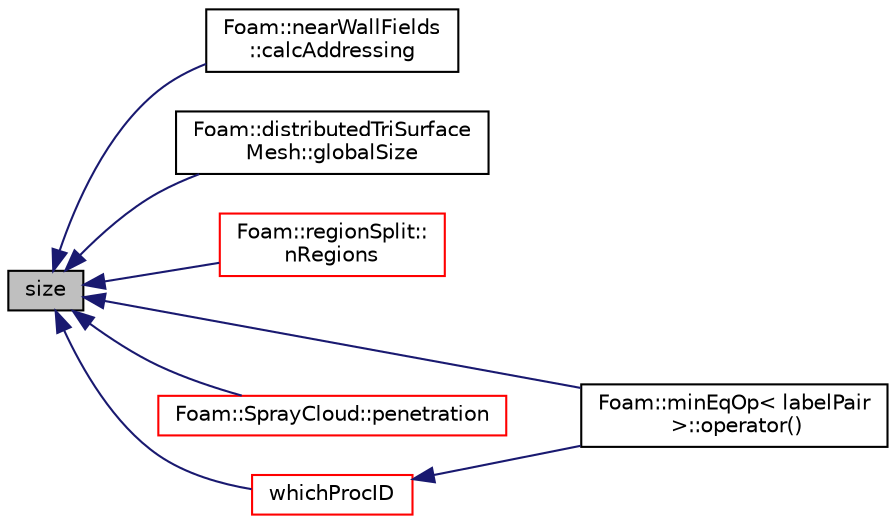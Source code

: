 digraph "size"
{
  bgcolor="transparent";
  edge [fontname="Helvetica",fontsize="10",labelfontname="Helvetica",labelfontsize="10"];
  node [fontname="Helvetica",fontsize="10",shape=record];
  rankdir="LR";
  Node1 [label="size",height=0.2,width=0.4,color="black", fillcolor="grey75", style="filled", fontcolor="black"];
  Node1 -> Node2 [dir="back",color="midnightblue",fontsize="10",style="solid",fontname="Helvetica"];
  Node2 [label="Foam::nearWallFields\l::calcAddressing",height=0.2,width=0.4,color="black",URL="$a01582.html#a7097a017d4eac4116d58a3cdbf507891",tooltip="Calculate addressing from cells back to patch faces. "];
  Node1 -> Node3 [dir="back",color="midnightblue",fontsize="10",style="solid",fontname="Helvetica"];
  Node3 [label="Foam::distributedTriSurface\lMesh::globalSize",height=0.2,width=0.4,color="black",URL="$a00558.html#a8552430e1bfdd437d14f4bbb517c59db",tooltip="Range of global indices that can be returned. "];
  Node1 -> Node4 [dir="back",color="midnightblue",fontsize="10",style="solid",fontname="Helvetica"];
  Node4 [label="Foam::regionSplit::\lnRegions",height=0.2,width=0.4,color="red",URL="$a02144.html#a57f980c4312eca2cfa550ab99040161d",tooltip="Return total number of regions. "];
  Node1 -> Node5 [dir="back",color="midnightblue",fontsize="10",style="solid",fontname="Helvetica"];
  Node5 [label="Foam::minEqOp\< labelPair\l \>::operator()",height=0.2,width=0.4,color="black",URL="$a01491.html#a131b2d9d4e100f101911f04944600277"];
  Node1 -> Node6 [dir="back",color="midnightblue",fontsize="10",style="solid",fontname="Helvetica"];
  Node6 [label="Foam::SprayCloud::penetration",height=0.2,width=0.4,color="red",URL="$a02409.html#aa8e8605f7454fbb76092407fb1906597",tooltip="Penetration for fraction [0-1] of the current total mass. "];
  Node1 -> Node7 [dir="back",color="midnightblue",fontsize="10",style="solid",fontname="Helvetica"];
  Node7 [label="whichProcID",height=0.2,width=0.4,color="red",URL="$a00931.html#ab70df8e7600efac087c911a2a8bbf039",tooltip="Which processor does global come from? Binary search. "];
  Node7 -> Node5 [dir="back",color="midnightblue",fontsize="10",style="solid",fontname="Helvetica"];
}
